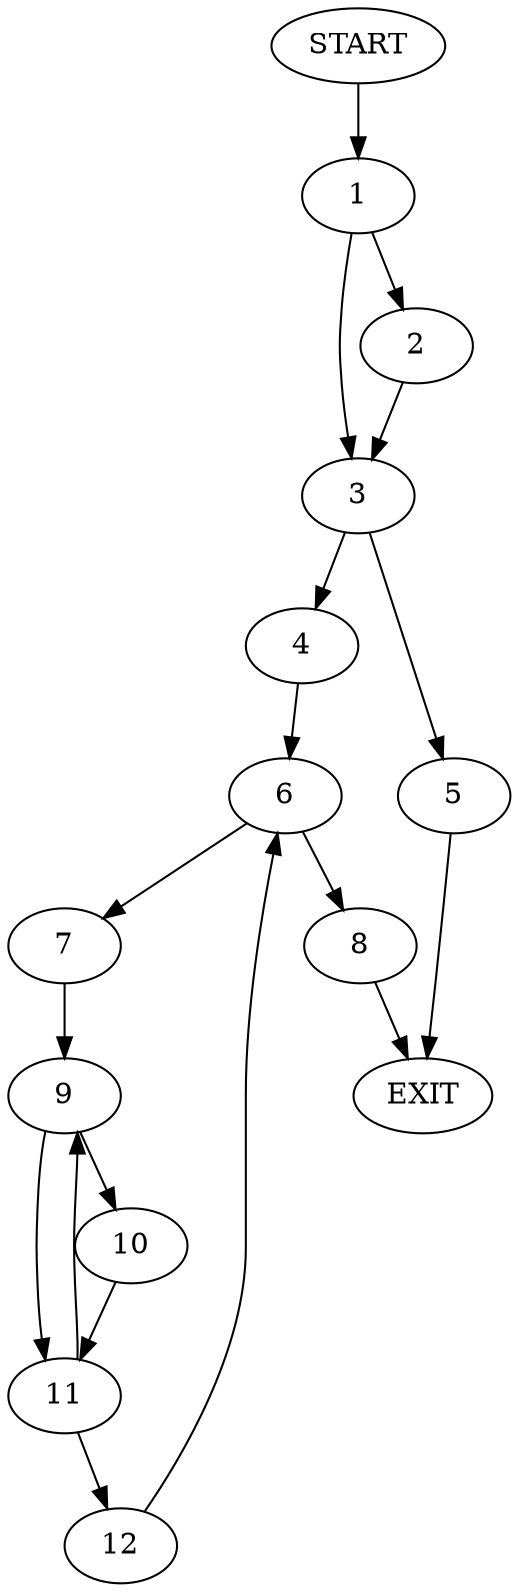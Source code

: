 digraph {
0 [label="START"]
13 [label="EXIT"]
0 -> 1
1 -> 2
1 -> 3
3 -> 4
3 -> 5
2 -> 3
4 -> 6
5 -> 13
6 -> 7
6 -> 8
7 -> 9
8 -> 13
9 -> 10
9 -> 11
11 -> 12
11 -> 9
10 -> 11
12 -> 6
}
